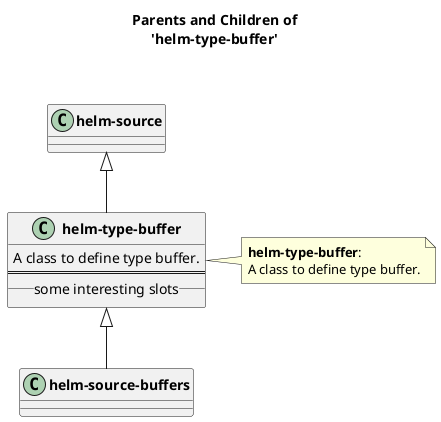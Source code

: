 @startuml
skinparam classFontStyle bold
skinparam captionFontStyle bold
title **Parents and Children of**\n**'helm-type-buffer'**\n\n
"helm-source" <|-- "helm-type-buffer"
class "helm-source"
class "helm-type-buffer" {
	A class to define type buffer.
	==
	__ some interesting slots __
}
note right of "helm-type-buffer"
	**helm-type-buffer**:
	A class to define type buffer.
end note
"helm-type-buffer" <|-- "helm-source-buffers"
@enduml
